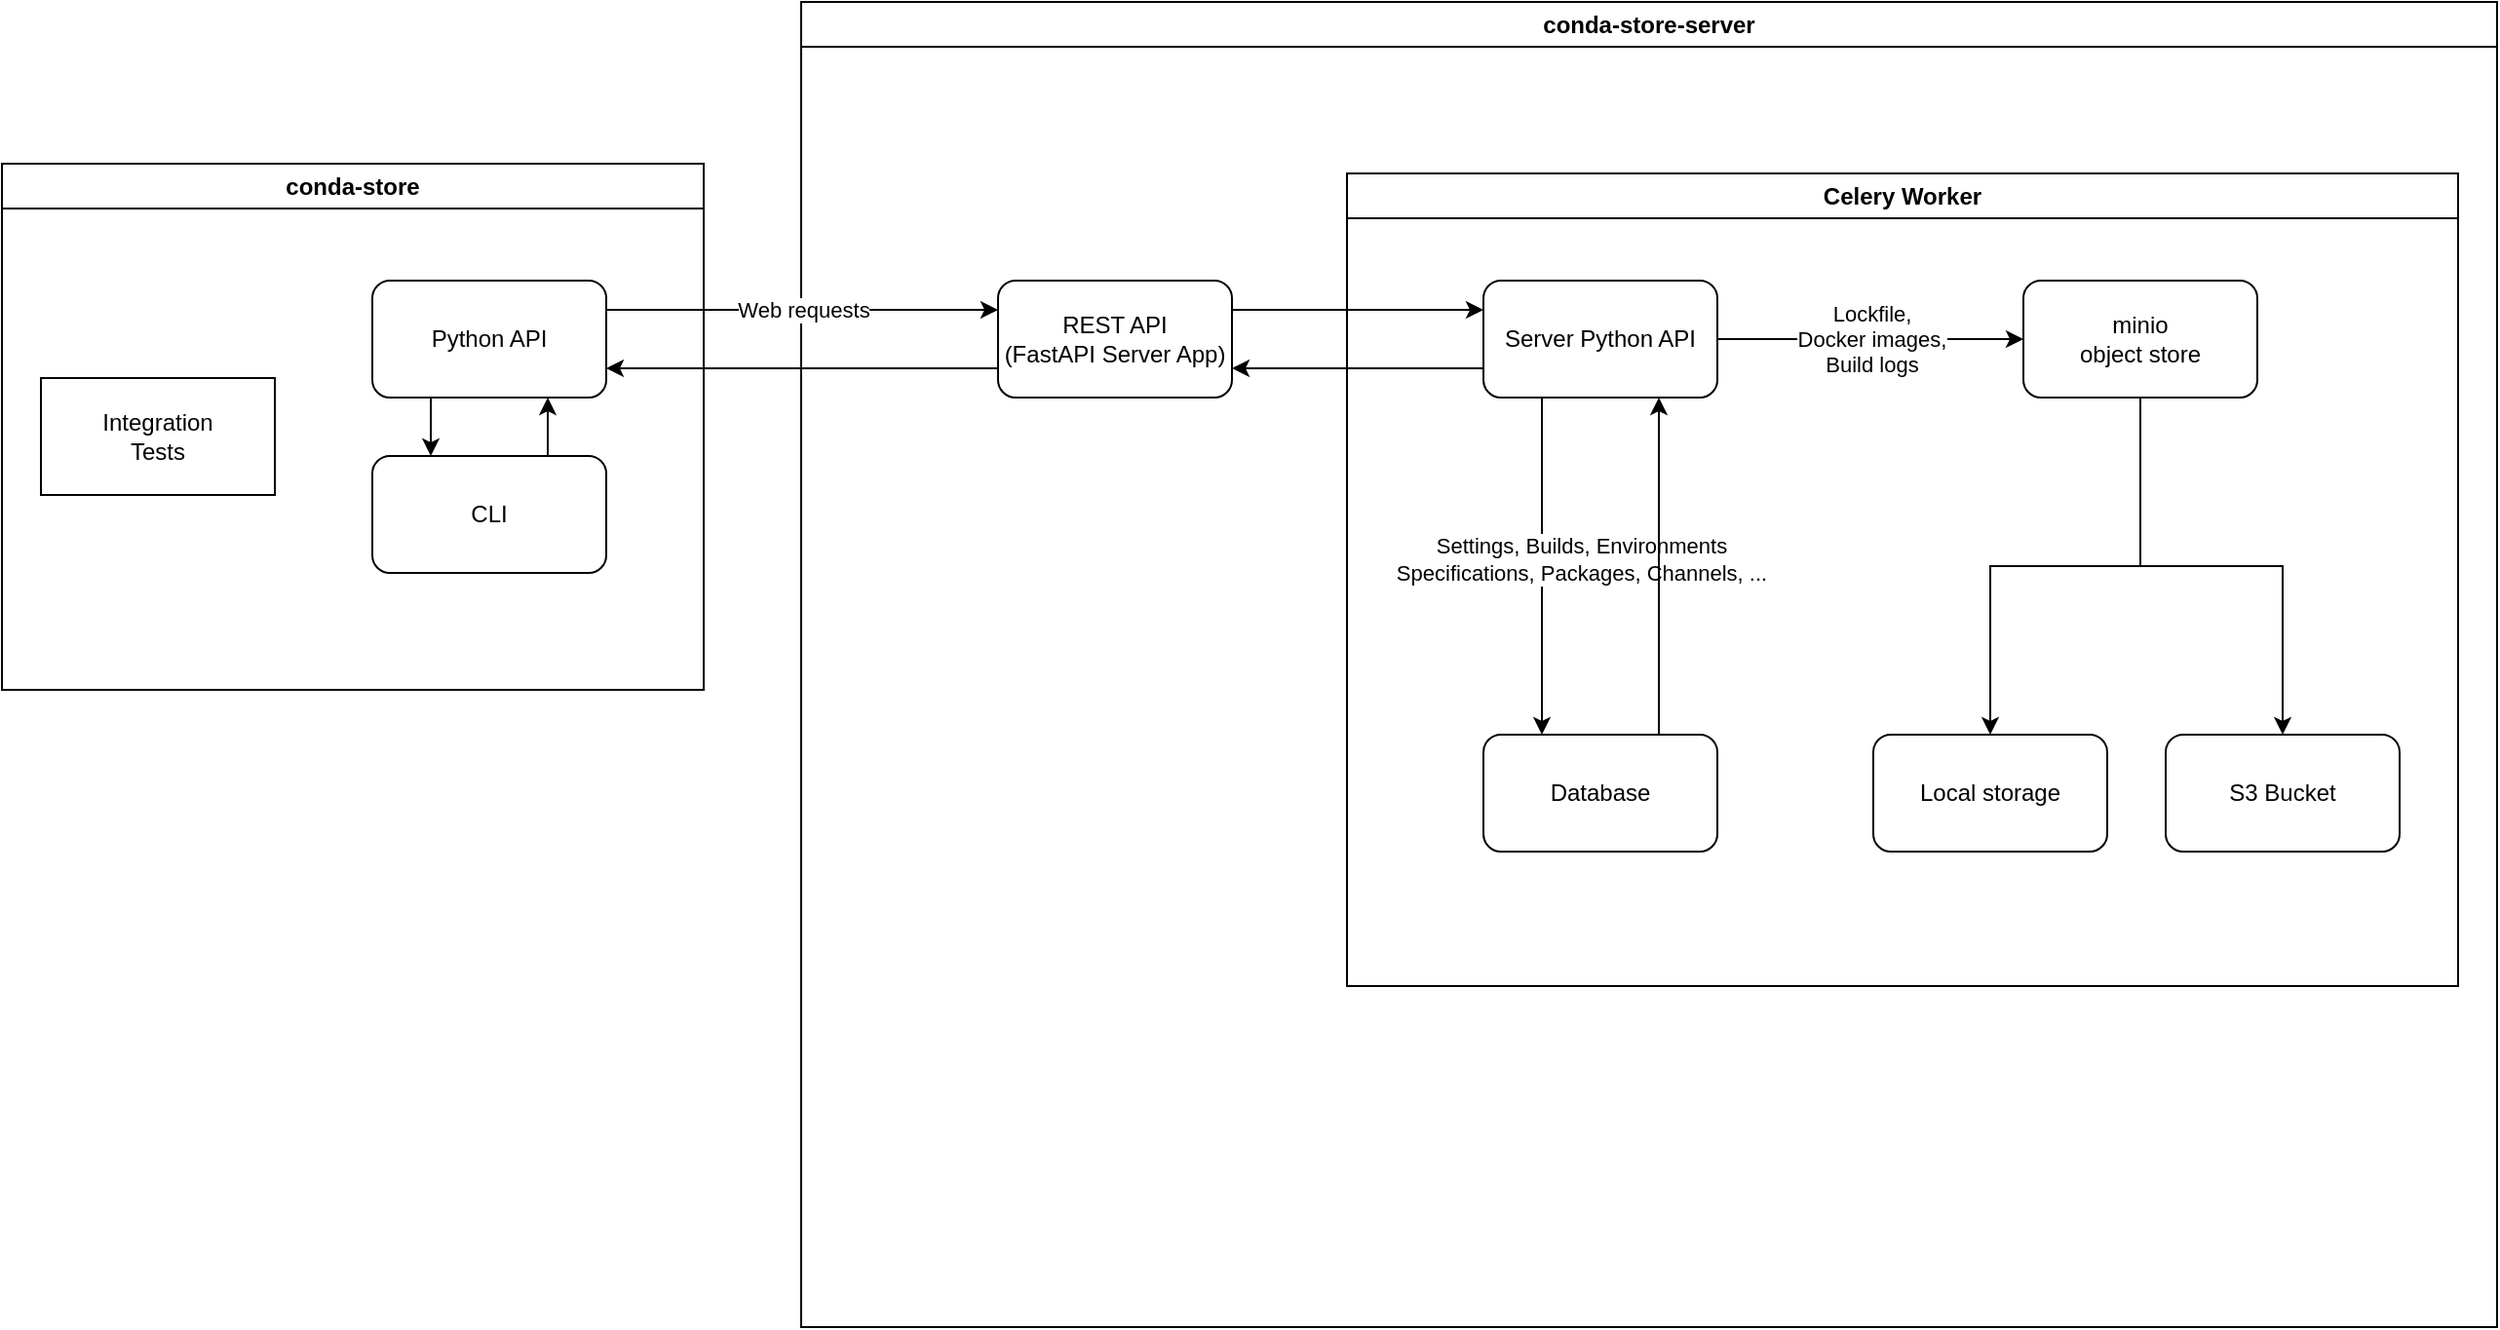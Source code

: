 <mxfile version="24.7.8">
  <diagram name="Page-1" id="Zd6lipVnDhVKCqFpEf9N">
    <mxGraphModel dx="1346" dy="879" grid="1" gridSize="10" guides="1" tooltips="1" connect="1" arrows="1" fold="1" page="1" pageScale="1" pageWidth="850" pageHeight="1100" math="0" shadow="0">
      <root>
        <mxCell id="0" />
        <mxCell id="1" parent="0" />
        <mxCell id="jSxoteHV-lkyygiH3CWS-1" value="conda-store" style="swimlane;whiteSpace=wrap;html=1;" vertex="1" parent="1">
          <mxGeometry x="30" y="110" width="360" height="270" as="geometry" />
        </mxCell>
        <mxCell id="jSxoteHV-lkyygiH3CWS-6" style="edgeStyle=orthogonalEdgeStyle;rounded=0;orthogonalLoop=1;jettySize=auto;html=1;exitX=0.75;exitY=0;exitDx=0;exitDy=0;entryX=0.75;entryY=1;entryDx=0;entryDy=0;" edge="1" parent="jSxoteHV-lkyygiH3CWS-1" source="jSxoteHV-lkyygiH3CWS-3" target="jSxoteHV-lkyygiH3CWS-4">
          <mxGeometry relative="1" as="geometry" />
        </mxCell>
        <mxCell id="jSxoteHV-lkyygiH3CWS-3" value="CLI" style="rounded=1;whiteSpace=wrap;html=1;" vertex="1" parent="jSxoteHV-lkyygiH3CWS-1">
          <mxGeometry x="190" y="150" width="120" height="60" as="geometry" />
        </mxCell>
        <mxCell id="jSxoteHV-lkyygiH3CWS-7" style="edgeStyle=orthogonalEdgeStyle;rounded=0;orthogonalLoop=1;jettySize=auto;html=1;exitX=0.25;exitY=1;exitDx=0;exitDy=0;entryX=0.25;entryY=0;entryDx=0;entryDy=0;" edge="1" parent="jSxoteHV-lkyygiH3CWS-1" source="jSxoteHV-lkyygiH3CWS-4" target="jSxoteHV-lkyygiH3CWS-3">
          <mxGeometry relative="1" as="geometry" />
        </mxCell>
        <mxCell id="jSxoteHV-lkyygiH3CWS-4" value="Python API" style="rounded=1;whiteSpace=wrap;html=1;" vertex="1" parent="jSxoteHV-lkyygiH3CWS-1">
          <mxGeometry x="190" y="60" width="120" height="60" as="geometry" />
        </mxCell>
        <mxCell id="jSxoteHV-lkyygiH3CWS-5" value="Integration&lt;br&gt;Tests" style="rounded=0;whiteSpace=wrap;html=1;" vertex="1" parent="jSxoteHV-lkyygiH3CWS-1">
          <mxGeometry x="20" y="110" width="120" height="60" as="geometry" />
        </mxCell>
        <mxCell id="jSxoteHV-lkyygiH3CWS-2" value="conda-store-server" style="swimlane;whiteSpace=wrap;html=1;" vertex="1" parent="1">
          <mxGeometry x="440" y="27" width="870" height="680" as="geometry" />
        </mxCell>
        <mxCell id="jSxoteHV-lkyygiH3CWS-33" style="edgeStyle=orthogonalEdgeStyle;rounded=0;orthogonalLoop=1;jettySize=auto;html=1;exitX=1;exitY=0.25;exitDx=0;exitDy=0;entryX=0;entryY=0.25;entryDx=0;entryDy=0;" edge="1" parent="jSxoteHV-lkyygiH3CWS-2" source="jSxoteHV-lkyygiH3CWS-9" target="jSxoteHV-lkyygiH3CWS-10">
          <mxGeometry relative="1" as="geometry" />
        </mxCell>
        <mxCell id="jSxoteHV-lkyygiH3CWS-9" value="REST API&lt;br&gt;(FastAPI Server App)" style="rounded=1;whiteSpace=wrap;html=1;" vertex="1" parent="jSxoteHV-lkyygiH3CWS-2">
          <mxGeometry x="101" y="143" width="120" height="60" as="geometry" />
        </mxCell>
        <mxCell id="jSxoteHV-lkyygiH3CWS-34" style="edgeStyle=orthogonalEdgeStyle;rounded=0;orthogonalLoop=1;jettySize=auto;html=1;exitX=0;exitY=0.75;exitDx=0;exitDy=0;entryX=1;entryY=0.75;entryDx=0;entryDy=0;" edge="1" parent="jSxoteHV-lkyygiH3CWS-2" source="jSxoteHV-lkyygiH3CWS-10" target="jSxoteHV-lkyygiH3CWS-9">
          <mxGeometry relative="1" as="geometry" />
        </mxCell>
        <mxCell id="jSxoteHV-lkyygiH3CWS-31" value="Celery Worker" style="swimlane;whiteSpace=wrap;html=1;" vertex="1" parent="jSxoteHV-lkyygiH3CWS-2">
          <mxGeometry x="280" y="88" width="570" height="417" as="geometry" />
        </mxCell>
        <mxCell id="jSxoteHV-lkyygiH3CWS-19" style="edgeStyle=orthogonalEdgeStyle;rounded=0;orthogonalLoop=1;jettySize=auto;html=1;exitX=0.25;exitY=1;exitDx=0;exitDy=0;entryX=0.25;entryY=0;entryDx=0;entryDy=0;" edge="1" parent="jSxoteHV-lkyygiH3CWS-31" source="jSxoteHV-lkyygiH3CWS-10" target="jSxoteHV-lkyygiH3CWS-14">
          <mxGeometry relative="1" as="geometry" />
        </mxCell>
        <mxCell id="jSxoteHV-lkyygiH3CWS-30" value="Settings, Builds, Environments&lt;br&gt;Specifications, Packages, Channels, ..." style="edgeLabel;html=1;align=center;verticalAlign=middle;resizable=0;points=[];" vertex="1" connectable="0" parent="jSxoteHV-lkyygiH3CWS-19">
          <mxGeometry x="-0.039" y="-1" relative="1" as="geometry">
            <mxPoint x="21" as="offset" />
          </mxGeometry>
        </mxCell>
        <mxCell id="jSxoteHV-lkyygiH3CWS-22" value="Lockfile,&lt;br&gt;Docker images,&lt;div&gt;Build logs&lt;/div&gt;" style="edgeStyle=orthogonalEdgeStyle;rounded=0;orthogonalLoop=1;jettySize=auto;html=1;exitX=1;exitY=0.5;exitDx=0;exitDy=0;entryX=0;entryY=0.5;entryDx=0;entryDy=0;" edge="1" parent="jSxoteHV-lkyygiH3CWS-31" source="jSxoteHV-lkyygiH3CWS-10" target="jSxoteHV-lkyygiH3CWS-15">
          <mxGeometry relative="1" as="geometry" />
        </mxCell>
        <mxCell id="jSxoteHV-lkyygiH3CWS-10" value="Server Python API" style="rounded=1;whiteSpace=wrap;html=1;" vertex="1" parent="jSxoteHV-lkyygiH3CWS-31">
          <mxGeometry x="70" y="55" width="120" height="60" as="geometry" />
        </mxCell>
        <mxCell id="jSxoteHV-lkyygiH3CWS-20" style="edgeStyle=orthogonalEdgeStyle;rounded=0;orthogonalLoop=1;jettySize=auto;html=1;exitX=0.75;exitY=0;exitDx=0;exitDy=0;entryX=0.75;entryY=1;entryDx=0;entryDy=0;" edge="1" parent="jSxoteHV-lkyygiH3CWS-31" source="jSxoteHV-lkyygiH3CWS-14" target="jSxoteHV-lkyygiH3CWS-10">
          <mxGeometry relative="1" as="geometry" />
        </mxCell>
        <mxCell id="jSxoteHV-lkyygiH3CWS-14" value="Database&lt;span style=&quot;color: rgba(0, 0, 0, 0); font-family: monospace; font-size: 0px; text-align: start; text-wrap: nowrap;&quot;&gt;%3CmxGraphModel%3E%3Croot%3E%3CmxCell%20id%3D%220%22%2F%3E%3CmxCell%20id%3D%221%22%20parent%3D%220%22%2F%3E%3CmxCell%20id%3D%222%22%20value%3D%22REST%20API%22%20style%3D%22rounded%3D1%3BwhiteSpace%3Dwrap%3Bhtml%3D1%3B%22%20vertex%3D%221%22%20parent%3D%221%22%3E%3CmxGeometry%20x%3D%22520%22%20y%3D%22170%22%20width%3D%22120%22%20height%3D%2260%22%20as%3D%22geometry%22%2F%3E%3C%2FmxCell%3E%3C%2Froot%3E%3C%2FmxGraphModel%3E&lt;/span&gt;" style="rounded=1;whiteSpace=wrap;html=1;" vertex="1" parent="jSxoteHV-lkyygiH3CWS-31">
          <mxGeometry x="70" y="288" width="120" height="60" as="geometry" />
        </mxCell>
        <mxCell id="jSxoteHV-lkyygiH3CWS-25" style="edgeStyle=orthogonalEdgeStyle;rounded=0;orthogonalLoop=1;jettySize=auto;html=1;" edge="1" parent="jSxoteHV-lkyygiH3CWS-31" source="jSxoteHV-lkyygiH3CWS-15" target="jSxoteHV-lkyygiH3CWS-23">
          <mxGeometry relative="1" as="geometry" />
        </mxCell>
        <mxCell id="jSxoteHV-lkyygiH3CWS-26" style="edgeStyle=orthogonalEdgeStyle;rounded=0;orthogonalLoop=1;jettySize=auto;html=1;entryX=0.5;entryY=0;entryDx=0;entryDy=0;" edge="1" parent="jSxoteHV-lkyygiH3CWS-31" source="jSxoteHV-lkyygiH3CWS-15" target="jSxoteHV-lkyygiH3CWS-24">
          <mxGeometry relative="1" as="geometry" />
        </mxCell>
        <mxCell id="jSxoteHV-lkyygiH3CWS-15" value="minio&lt;br&gt;object store" style="rounded=1;whiteSpace=wrap;html=1;" vertex="1" parent="jSxoteHV-lkyygiH3CWS-31">
          <mxGeometry x="347" y="55" width="120" height="60" as="geometry" />
        </mxCell>
        <mxCell id="jSxoteHV-lkyygiH3CWS-23" value="Local storage" style="rounded=1;whiteSpace=wrap;html=1;" vertex="1" parent="jSxoteHV-lkyygiH3CWS-31">
          <mxGeometry x="270" y="288" width="120" height="60" as="geometry" />
        </mxCell>
        <mxCell id="jSxoteHV-lkyygiH3CWS-24" value="S3 Bucket" style="rounded=1;whiteSpace=wrap;html=1;" vertex="1" parent="jSxoteHV-lkyygiH3CWS-31">
          <mxGeometry x="420" y="288" width="120" height="60" as="geometry" />
        </mxCell>
        <mxCell id="jSxoteHV-lkyygiH3CWS-12" value="Web requests" style="edgeStyle=orthogonalEdgeStyle;rounded=0;orthogonalLoop=1;jettySize=auto;html=1;exitX=1;exitY=0.25;exitDx=0;exitDy=0;entryX=0;entryY=0.25;entryDx=0;entryDy=0;" edge="1" parent="1" source="jSxoteHV-lkyygiH3CWS-4" target="jSxoteHV-lkyygiH3CWS-9">
          <mxGeometry relative="1" as="geometry" />
        </mxCell>
        <mxCell id="jSxoteHV-lkyygiH3CWS-13" style="edgeStyle=orthogonalEdgeStyle;rounded=0;orthogonalLoop=1;jettySize=auto;html=1;exitX=0;exitY=0.75;exitDx=0;exitDy=0;entryX=1;entryY=0.75;entryDx=0;entryDy=0;" edge="1" parent="1" source="jSxoteHV-lkyygiH3CWS-9" target="jSxoteHV-lkyygiH3CWS-4">
          <mxGeometry relative="1" as="geometry" />
        </mxCell>
      </root>
    </mxGraphModel>
  </diagram>
</mxfile>

